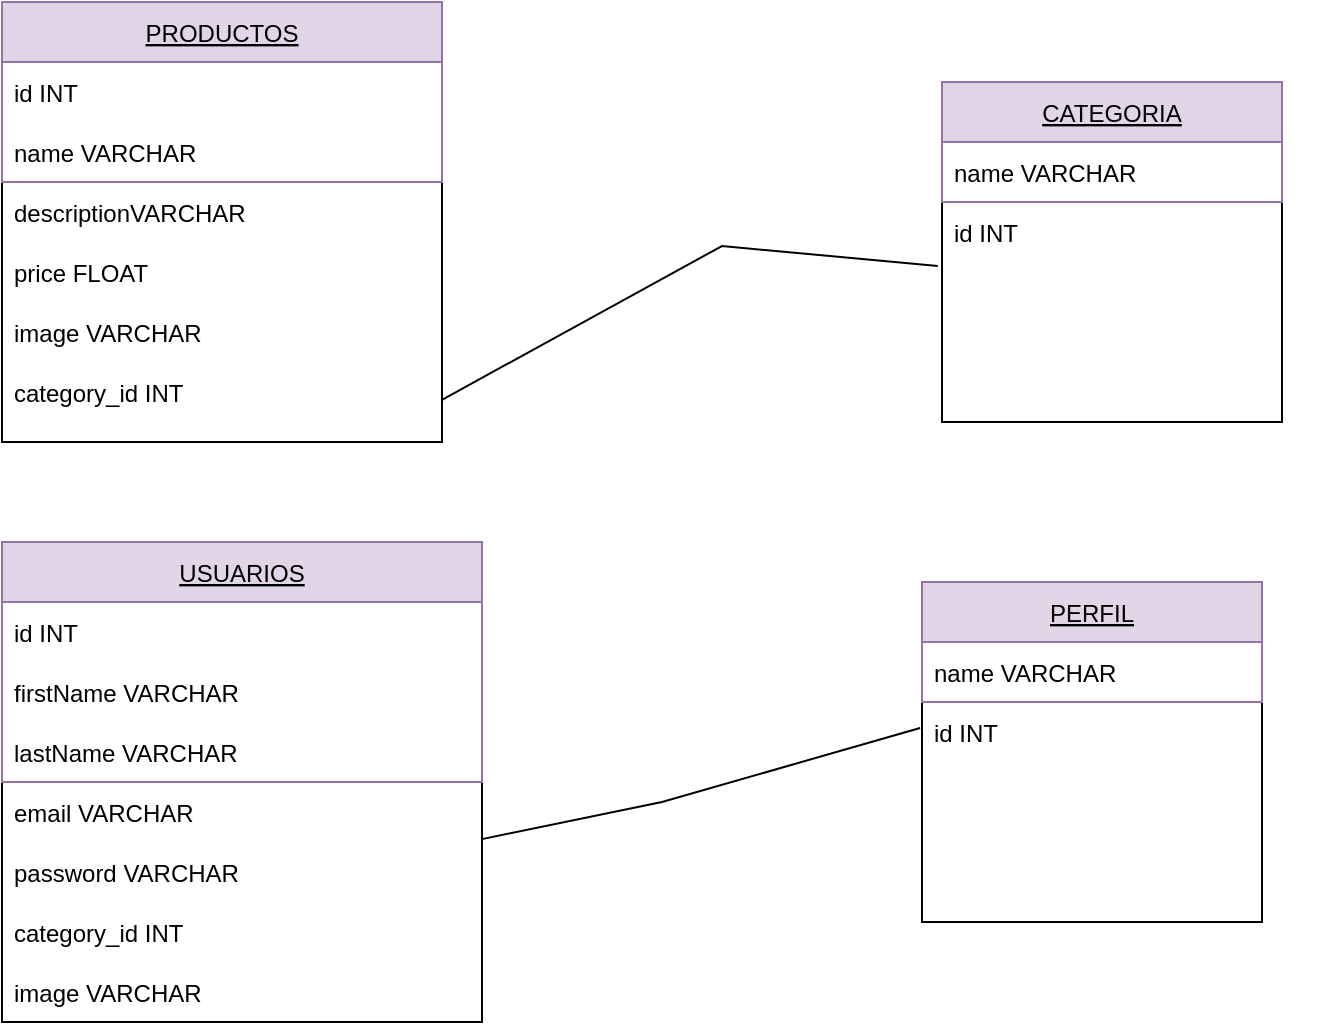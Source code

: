 <mxfile>
    <diagram id="mmvRK7XDktGUdihHhVJ2" name="Página-1">
        <mxGraphModel dx="564" dy="478" grid="1" gridSize="10" guides="1" tooltips="1" connect="1" arrows="1" fold="1" page="1" pageScale="1" pageWidth="827" pageHeight="1169" background="none" math="0" shadow="0">
            <root>
                <mxCell id="0"/>
                <mxCell id="1" parent="0"/>
                <mxCell id="7RaeurX_kNJf9f4ugCMJ-2" value="" style="whiteSpace=wrap;html=1;aspect=fixed;" parent="1" vertex="1">
                    <mxGeometry x="40" y="40" width="220" height="220" as="geometry"/>
                </mxCell>
                <mxCell id="7RaeurX_kNJf9f4ugCMJ-3" value="" style="whiteSpace=wrap;html=1;aspect=fixed;strokeWidth=1;" parent="1" vertex="1">
                    <mxGeometry x="510" y="80" width="170" height="170" as="geometry"/>
                </mxCell>
                <mxCell id="7RaeurX_kNJf9f4ugCMJ-7" value="PRODUCTOS" style="swimlane;fontStyle=4;childLayout=stackLayout;horizontal=1;startSize=30;horizontalStack=0;resizeParent=1;resizeParentMax=0;resizeLast=0;collapsible=1;marginBottom=0;fillColor=#e1d5e7;strokeColor=#9673a6;" parent="1" vertex="1">
                    <mxGeometry x="40" y="40" width="220" height="90" as="geometry"/>
                </mxCell>
                <mxCell id="7RaeurX_kNJf9f4ugCMJ-8" value="id INT" style="text;strokeColor=none;fillColor=none;align=left;verticalAlign=middle;spacingLeft=4;spacingRight=4;overflow=hidden;points=[[0,0.5],[1,0.5]];portConstraint=eastwest;rotatable=0;" parent="7RaeurX_kNJf9f4ugCMJ-7" vertex="1">
                    <mxGeometry y="30" width="220" height="30" as="geometry"/>
                </mxCell>
                <mxCell id="7RaeurX_kNJf9f4ugCMJ-10" value="name VARCHAR" style="text;strokeColor=none;fillColor=none;align=left;verticalAlign=middle;spacingLeft=4;spacingRight=4;overflow=hidden;points=[[0,0.5],[1,0.5]];portConstraint=eastwest;rotatable=0;" parent="7RaeurX_kNJf9f4ugCMJ-7" vertex="1">
                    <mxGeometry y="60" width="220" height="30" as="geometry"/>
                </mxCell>
                <mxCell id="7RaeurX_kNJf9f4ugCMJ-11" value="descriptionVARCHAR" style="text;strokeColor=none;fillColor=none;align=left;verticalAlign=middle;spacingLeft=4;spacingRight=4;overflow=hidden;points=[[0,0.5],[1,0.5]];portConstraint=eastwest;rotatable=0;" parent="1" vertex="1">
                    <mxGeometry x="40" y="130" width="190" height="30" as="geometry"/>
                </mxCell>
                <mxCell id="7RaeurX_kNJf9f4ugCMJ-12" value="image VARCHAR" style="text;strokeColor=none;fillColor=none;align=left;verticalAlign=middle;spacingLeft=4;spacingRight=4;overflow=hidden;points=[[0,0.5],[1,0.5]];portConstraint=eastwest;rotatable=0;" parent="1" vertex="1">
                    <mxGeometry x="40" y="190" width="190" height="30" as="geometry"/>
                </mxCell>
                <mxCell id="7RaeurX_kNJf9f4ugCMJ-13" value="price FLOAT" style="text;strokeColor=none;fillColor=none;align=left;verticalAlign=middle;spacingLeft=4;spacingRight=4;overflow=hidden;points=[[0,0.5],[1,0.5]];portConstraint=eastwest;rotatable=0;" parent="1" vertex="1">
                    <mxGeometry x="40" y="160" width="190" height="30" as="geometry"/>
                </mxCell>
                <mxCell id="7RaeurX_kNJf9f4ugCMJ-14" value="category_id INT    " style="text;strokeColor=none;fillColor=none;align=left;verticalAlign=middle;spacingLeft=4;spacingRight=4;overflow=hidden;points=[[0,0.5],[1,0.5]];portConstraint=eastwest;rotatable=0;" parent="1" vertex="1">
                    <mxGeometry x="40" y="220" width="190" height="30" as="geometry"/>
                </mxCell>
                <mxCell id="7RaeurX_kNJf9f4ugCMJ-19" value="" style="whiteSpace=wrap;html=1;aspect=fixed;" parent="1" vertex="1">
                    <mxGeometry x="40" y="310" width="240" height="240" as="geometry"/>
                </mxCell>
                <mxCell id="7RaeurX_kNJf9f4ugCMJ-20" value="USUARIOS" style="swimlane;fontStyle=4;childLayout=stackLayout;horizontal=1;startSize=30;horizontalStack=0;resizeParent=1;resizeParentMax=0;resizeLast=0;collapsible=1;marginBottom=0;fillColor=#e1d5e7;strokeColor=#9673a6;" parent="1" vertex="1">
                    <mxGeometry x="40" y="310" width="240" height="120" as="geometry"/>
                </mxCell>
                <mxCell id="7RaeurX_kNJf9f4ugCMJ-21" value="id INT" style="text;strokeColor=none;fillColor=none;align=left;verticalAlign=middle;spacingLeft=4;spacingRight=4;overflow=hidden;points=[[0,0.5],[1,0.5]];portConstraint=eastwest;rotatable=0;" parent="7RaeurX_kNJf9f4ugCMJ-20" vertex="1">
                    <mxGeometry y="30" width="240" height="30" as="geometry"/>
                </mxCell>
                <mxCell id="7RaeurX_kNJf9f4ugCMJ-22" value="firstName VARCHAR" style="text;strokeColor=none;fillColor=none;align=left;verticalAlign=middle;spacingLeft=4;spacingRight=4;overflow=hidden;points=[[0,0.5],[1,0.5]];portConstraint=eastwest;rotatable=0;" parent="7RaeurX_kNJf9f4ugCMJ-20" vertex="1">
                    <mxGeometry y="60" width="240" height="30" as="geometry"/>
                </mxCell>
                <mxCell id="7RaeurX_kNJf9f4ugCMJ-23" value="lastName VARCHAR" style="text;strokeColor=none;fillColor=none;align=left;verticalAlign=middle;spacingLeft=4;spacingRight=4;overflow=hidden;points=[[0,0.5],[1,0.5]];portConstraint=eastwest;rotatable=0;" parent="7RaeurX_kNJf9f4ugCMJ-20" vertex="1">
                    <mxGeometry y="90" width="240" height="30" as="geometry"/>
                </mxCell>
                <mxCell id="7RaeurX_kNJf9f4ugCMJ-24" value="email VARCHAR" style="text;strokeColor=none;fillColor=none;align=left;verticalAlign=middle;spacingLeft=4;spacingRight=4;overflow=hidden;points=[[0,0.5],[1,0.5]];portConstraint=eastwest;rotatable=0;" parent="1" vertex="1">
                    <mxGeometry x="40" y="430" width="190" height="30" as="geometry"/>
                </mxCell>
                <mxCell id="7RaeurX_kNJf9f4ugCMJ-25" value="password VARCHAR" style="text;strokeColor=none;fillColor=none;align=left;verticalAlign=middle;spacingLeft=4;spacingRight=4;overflow=hidden;points=[[0,0.5],[1,0.5]];portConstraint=eastwest;rotatable=0;" parent="1" vertex="1">
                    <mxGeometry x="40" y="460" width="190" height="30" as="geometry"/>
                </mxCell>
                <mxCell id="7RaeurX_kNJf9f4ugCMJ-27" value="category_id INT" style="text;strokeColor=none;fillColor=none;align=left;verticalAlign=middle;spacingLeft=4;spacingRight=4;overflow=hidden;points=[[0,0.5],[1,0.5]];portConstraint=eastwest;rotatable=0;" parent="1" vertex="1">
                    <mxGeometry x="40" y="490" width="190" height="30" as="geometry"/>
                </mxCell>
                <mxCell id="7RaeurX_kNJf9f4ugCMJ-28" value="CATEGORIA" style="swimlane;fontStyle=4;childLayout=stackLayout;horizontal=1;startSize=30;horizontalStack=0;resizeParent=1;resizeParentMax=0;resizeLast=0;collapsible=1;marginBottom=0;fillColor=#e1d5e7;strokeColor=#9673a6;" parent="1" vertex="1">
                    <mxGeometry x="510" y="80" width="170" height="60" as="geometry"/>
                </mxCell>
                <mxCell id="7RaeurX_kNJf9f4ugCMJ-30" value="name VARCHAR" style="text;strokeColor=none;fillColor=none;align=left;verticalAlign=middle;spacingLeft=4;spacingRight=4;overflow=hidden;points=[[0,0.5],[1,0.5]];portConstraint=eastwest;rotatable=0;" parent="7RaeurX_kNJf9f4ugCMJ-28" vertex="1">
                    <mxGeometry y="30" width="170" height="30" as="geometry"/>
                </mxCell>
                <mxCell id="7RaeurX_kNJf9f4ugCMJ-32" value="" style="endArrow=none;html=1;rounded=0;exitX=1;exitY=0.904;exitDx=0;exitDy=0;exitPerimeter=0;entryX=-0.011;entryY=1.067;entryDx=0;entryDy=0;entryPerimeter=0;" parent="1" source="7RaeurX_kNJf9f4ugCMJ-2" target="7RaeurX_kNJf9f4ugCMJ-29" edge="1">
                    <mxGeometry width="50" height="50" relative="1" as="geometry">
                        <mxPoint x="390" y="310" as="sourcePoint"/>
                        <mxPoint x="470" y="170" as="targetPoint"/>
                        <Array as="points">
                            <mxPoint x="400" y="162"/>
                        </Array>
                    </mxGeometry>
                </mxCell>
                <mxCell id="7RaeurX_kNJf9f4ugCMJ-29" value="id INT" style="text;strokeColor=none;fillColor=none;align=left;verticalAlign=middle;spacingLeft=4;spacingRight=4;overflow=hidden;points=[[0,0.5],[1,0.5]];portConstraint=eastwest;rotatable=0;" parent="1" vertex="1">
                    <mxGeometry x="510" y="140" width="190" height="30" as="geometry"/>
                </mxCell>
                <mxCell id="7RaeurX_kNJf9f4ugCMJ-38" value="" style="endArrow=none;html=1;rounded=0;exitX=1;exitY=0.619;exitDx=0;exitDy=0;exitPerimeter=0;entryX=-0.005;entryY=0.767;entryDx=0;entryDy=0;entryPerimeter=0;" parent="1" source="7RaeurX_kNJf9f4ugCMJ-19" edge="1">
                    <mxGeometry width="50" height="50" relative="1" as="geometry">
                        <mxPoint x="290" y="266.96" as="sourcePoint"/>
                        <mxPoint x="499.05" y="403.01" as="targetPoint"/>
                        <Array as="points">
                            <mxPoint x="370" y="440"/>
                        </Array>
                    </mxGeometry>
                </mxCell>
                <mxCell id="7RaeurX_kNJf9f4ugCMJ-43" value="" style="whiteSpace=wrap;html=1;aspect=fixed;strokeWidth=1;" parent="1" vertex="1">
                    <mxGeometry x="500" y="330" width="170" height="170" as="geometry"/>
                </mxCell>
                <mxCell id="7RaeurX_kNJf9f4ugCMJ-44" value="PERFIL" style="swimlane;fontStyle=4;childLayout=stackLayout;horizontal=1;startSize=30;horizontalStack=0;resizeParent=1;resizeParentMax=0;resizeLast=0;collapsible=1;marginBottom=0;fillColor=#e1d5e7;strokeColor=#9673a6;" parent="1" vertex="1">
                    <mxGeometry x="500" y="330" width="170" height="60" as="geometry"/>
                </mxCell>
                <mxCell id="7RaeurX_kNJf9f4ugCMJ-45" value="name VARCHAR" style="text;strokeColor=none;fillColor=none;align=left;verticalAlign=middle;spacingLeft=4;spacingRight=4;overflow=hidden;points=[[0,0.5],[1,0.5]];portConstraint=eastwest;rotatable=0;" parent="7RaeurX_kNJf9f4ugCMJ-44" vertex="1">
                    <mxGeometry y="30" width="170" height="30" as="geometry"/>
                </mxCell>
                <mxCell id="7RaeurX_kNJf9f4ugCMJ-46" value="id INT" style="text;strokeColor=none;fillColor=none;align=left;verticalAlign=middle;spacingLeft=4;spacingRight=4;overflow=hidden;points=[[0,0.5],[1,0.5]];portConstraint=eastwest;rotatable=0;" parent="1" vertex="1">
                    <mxGeometry x="500" y="390" width="190" height="30" as="geometry"/>
                </mxCell>
                <mxCell id="eSY13SN-EbNp5rnfLDi7-2" value="image VARCHAR" style="text;strokeColor=none;fillColor=none;align=left;verticalAlign=middle;spacingLeft=4;spacingRight=4;overflow=hidden;points=[[0,0.5],[1,0.5]];portConstraint=eastwest;rotatable=0;" parent="1" vertex="1">
                    <mxGeometry x="40" y="520" width="190" height="30" as="geometry"/>
                </mxCell>
            </root>
        </mxGraphModel>
    </diagram>
</mxfile>